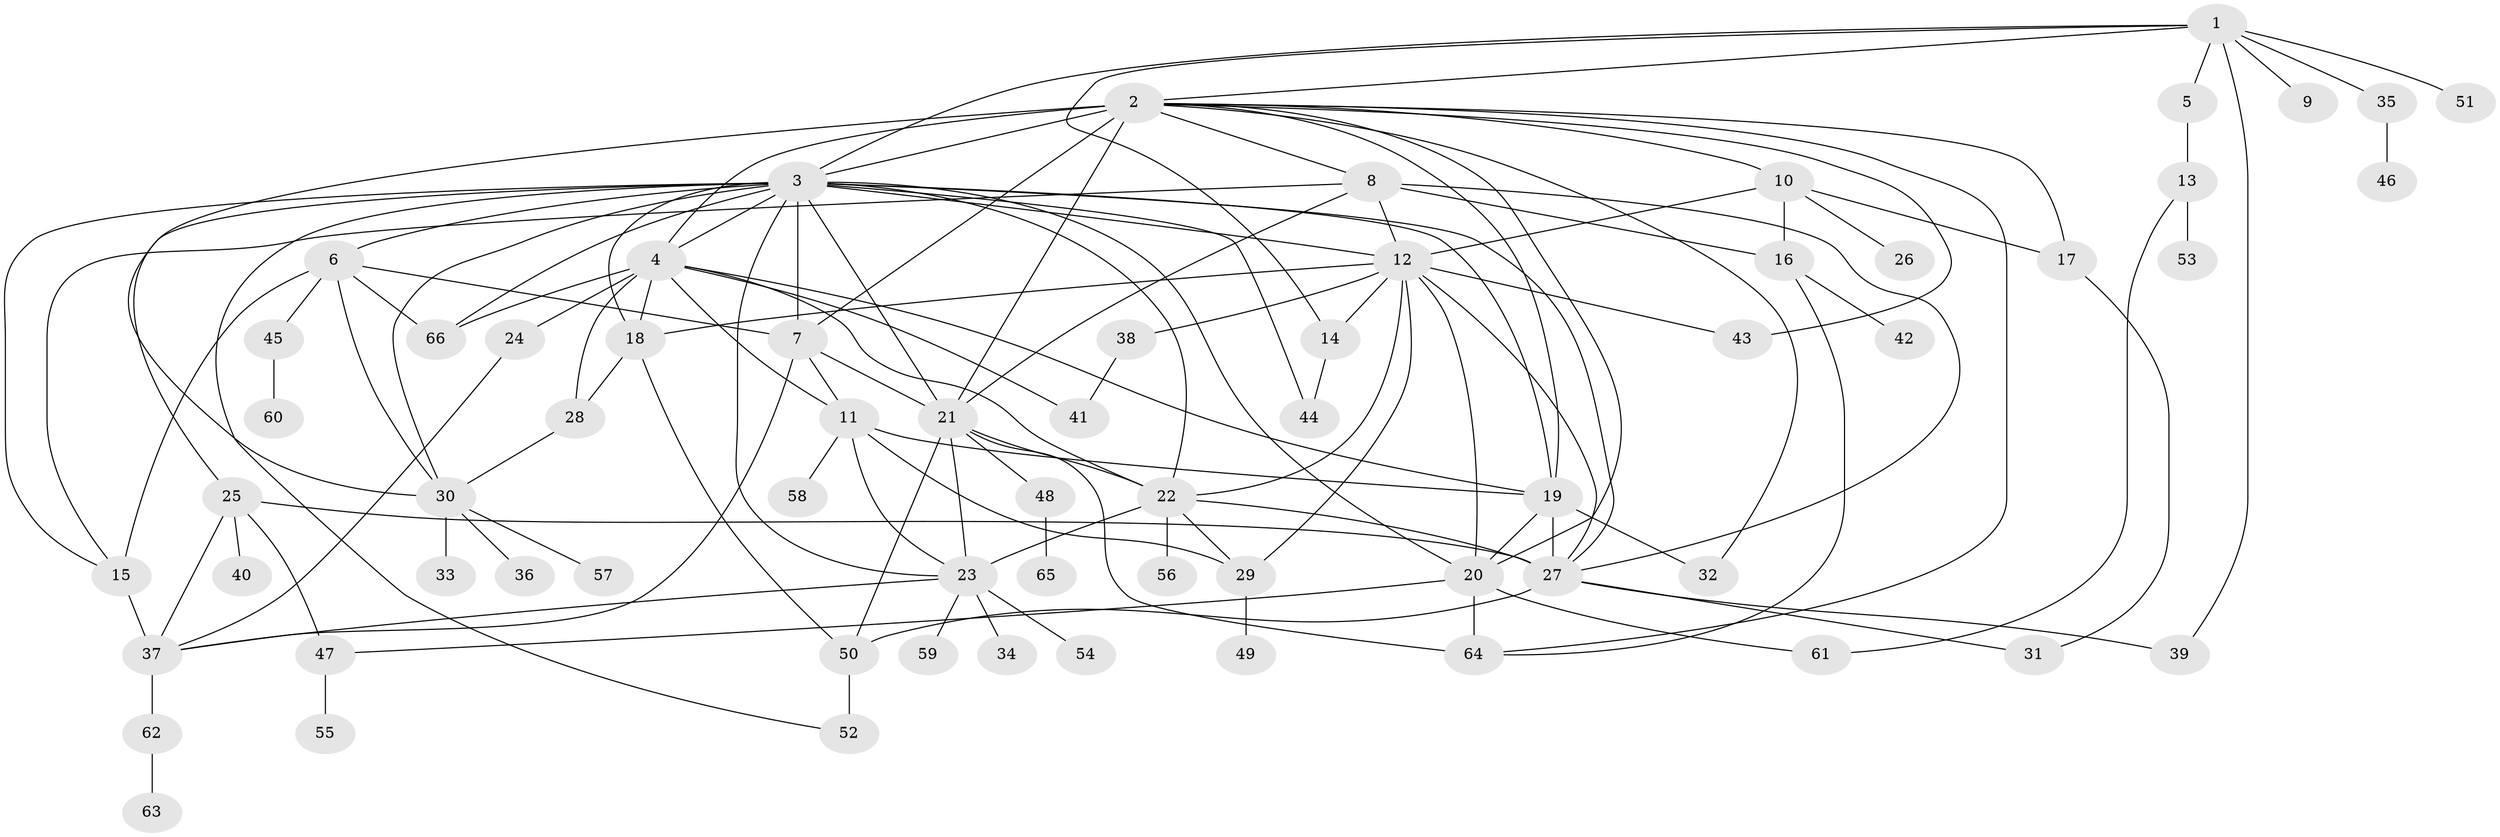 // original degree distribution, {9: 0.030534351145038167, 24: 0.007633587786259542, 19: 0.007633587786259542, 11: 0.007633587786259542, 2: 0.2366412213740458, 3: 0.12213740458015267, 1: 0.4198473282442748, 6: 0.022900763358778626, 7: 0.03816793893129771, 16: 0.007633587786259542, 4: 0.03816793893129771, 15: 0.007633587786259542, 10: 0.007633587786259542, 5: 0.03816793893129771, 8: 0.007633587786259542}
// Generated by graph-tools (version 1.1) at 2025/35/03/09/25 02:35:34]
// undirected, 66 vertices, 125 edges
graph export_dot {
graph [start="1"]
  node [color=gray90,style=filled];
  1;
  2;
  3;
  4;
  5;
  6;
  7;
  8;
  9;
  10;
  11;
  12;
  13;
  14;
  15;
  16;
  17;
  18;
  19;
  20;
  21;
  22;
  23;
  24;
  25;
  26;
  27;
  28;
  29;
  30;
  31;
  32;
  33;
  34;
  35;
  36;
  37;
  38;
  39;
  40;
  41;
  42;
  43;
  44;
  45;
  46;
  47;
  48;
  49;
  50;
  51;
  52;
  53;
  54;
  55;
  56;
  57;
  58;
  59;
  60;
  61;
  62;
  63;
  64;
  65;
  66;
  1 -- 2 [weight=1.0];
  1 -- 3 [weight=1.0];
  1 -- 5 [weight=1.0];
  1 -- 9 [weight=1.0];
  1 -- 14 [weight=1.0];
  1 -- 35 [weight=1.0];
  1 -- 39 [weight=1.0];
  1 -- 51 [weight=1.0];
  2 -- 3 [weight=2.0];
  2 -- 4 [weight=1.0];
  2 -- 7 [weight=6.0];
  2 -- 8 [weight=1.0];
  2 -- 10 [weight=1.0];
  2 -- 17 [weight=1.0];
  2 -- 19 [weight=1.0];
  2 -- 20 [weight=1.0];
  2 -- 21 [weight=1.0];
  2 -- 30 [weight=1.0];
  2 -- 32 [weight=1.0];
  2 -- 43 [weight=2.0];
  2 -- 64 [weight=1.0];
  3 -- 4 [weight=1.0];
  3 -- 6 [weight=2.0];
  3 -- 7 [weight=1.0];
  3 -- 12 [weight=1.0];
  3 -- 15 [weight=1.0];
  3 -- 18 [weight=1.0];
  3 -- 19 [weight=1.0];
  3 -- 20 [weight=1.0];
  3 -- 21 [weight=1.0];
  3 -- 22 [weight=1.0];
  3 -- 23 [weight=1.0];
  3 -- 25 [weight=1.0];
  3 -- 27 [weight=1.0];
  3 -- 30 [weight=1.0];
  3 -- 44 [weight=1.0];
  3 -- 52 [weight=1.0];
  3 -- 66 [weight=1.0];
  4 -- 11 [weight=1.0];
  4 -- 18 [weight=1.0];
  4 -- 19 [weight=1.0];
  4 -- 22 [weight=1.0];
  4 -- 24 [weight=2.0];
  4 -- 28 [weight=4.0];
  4 -- 41 [weight=1.0];
  4 -- 66 [weight=1.0];
  5 -- 13 [weight=1.0];
  6 -- 7 [weight=1.0];
  6 -- 15 [weight=1.0];
  6 -- 30 [weight=1.0];
  6 -- 45 [weight=1.0];
  6 -- 66 [weight=2.0];
  7 -- 11 [weight=1.0];
  7 -- 21 [weight=1.0];
  7 -- 37 [weight=1.0];
  8 -- 12 [weight=1.0];
  8 -- 15 [weight=1.0];
  8 -- 16 [weight=1.0];
  8 -- 21 [weight=1.0];
  8 -- 27 [weight=1.0];
  10 -- 12 [weight=1.0];
  10 -- 16 [weight=1.0];
  10 -- 17 [weight=1.0];
  10 -- 26 [weight=1.0];
  11 -- 19 [weight=1.0];
  11 -- 23 [weight=1.0];
  11 -- 29 [weight=1.0];
  11 -- 58 [weight=1.0];
  12 -- 14 [weight=4.0];
  12 -- 18 [weight=1.0];
  12 -- 20 [weight=1.0];
  12 -- 22 [weight=1.0];
  12 -- 27 [weight=1.0];
  12 -- 29 [weight=1.0];
  12 -- 38 [weight=1.0];
  12 -- 43 [weight=1.0];
  13 -- 53 [weight=1.0];
  13 -- 61 [weight=1.0];
  14 -- 44 [weight=1.0];
  15 -- 37 [weight=4.0];
  16 -- 42 [weight=1.0];
  16 -- 64 [weight=1.0];
  17 -- 31 [weight=1.0];
  18 -- 28 [weight=1.0];
  18 -- 50 [weight=1.0];
  19 -- 20 [weight=1.0];
  19 -- 27 [weight=8.0];
  19 -- 32 [weight=1.0];
  20 -- 47 [weight=1.0];
  20 -- 61 [weight=1.0];
  20 -- 64 [weight=2.0];
  21 -- 22 [weight=1.0];
  21 -- 23 [weight=1.0];
  21 -- 48 [weight=1.0];
  21 -- 50 [weight=1.0];
  21 -- 64 [weight=1.0];
  22 -- 23 [weight=1.0];
  22 -- 27 [weight=1.0];
  22 -- 29 [weight=1.0];
  22 -- 56 [weight=1.0];
  23 -- 34 [weight=1.0];
  23 -- 37 [weight=1.0];
  23 -- 54 [weight=1.0];
  23 -- 59 [weight=1.0];
  24 -- 37 [weight=1.0];
  25 -- 27 [weight=1.0];
  25 -- 37 [weight=1.0];
  25 -- 40 [weight=1.0];
  25 -- 47 [weight=1.0];
  27 -- 31 [weight=1.0];
  27 -- 39 [weight=1.0];
  27 -- 50 [weight=2.0];
  28 -- 30 [weight=1.0];
  29 -- 49 [weight=1.0];
  30 -- 33 [weight=1.0];
  30 -- 36 [weight=1.0];
  30 -- 57 [weight=1.0];
  35 -- 46 [weight=1.0];
  37 -- 62 [weight=1.0];
  38 -- 41 [weight=1.0];
  45 -- 60 [weight=1.0];
  47 -- 55 [weight=1.0];
  48 -- 65 [weight=1.0];
  50 -- 52 [weight=2.0];
  62 -- 63 [weight=1.0];
}
